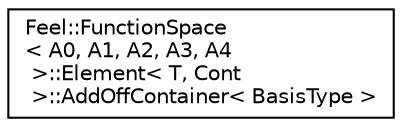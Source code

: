 digraph "Graphical Class Hierarchy"
{
 // LATEX_PDF_SIZE
  edge [fontname="Helvetica",fontsize="10",labelfontname="Helvetica",labelfontsize="10"];
  node [fontname="Helvetica",fontsize="10",shape=record];
  rankdir="LR";
  Node0 [label="Feel::FunctionSpace\l\< A0, A1, A2, A3, A4\l \>::Element\< T, Cont\l \>::AddOffContainer\< BasisType \>",height=0.2,width=0.4,color="black", fillcolor="white", style="filled",URL="$structFeel_1_1FunctionSpace_1_1Element_1_1AddOffContainer.html",tooltip="usefull in // with composite case store the off views"];
}
